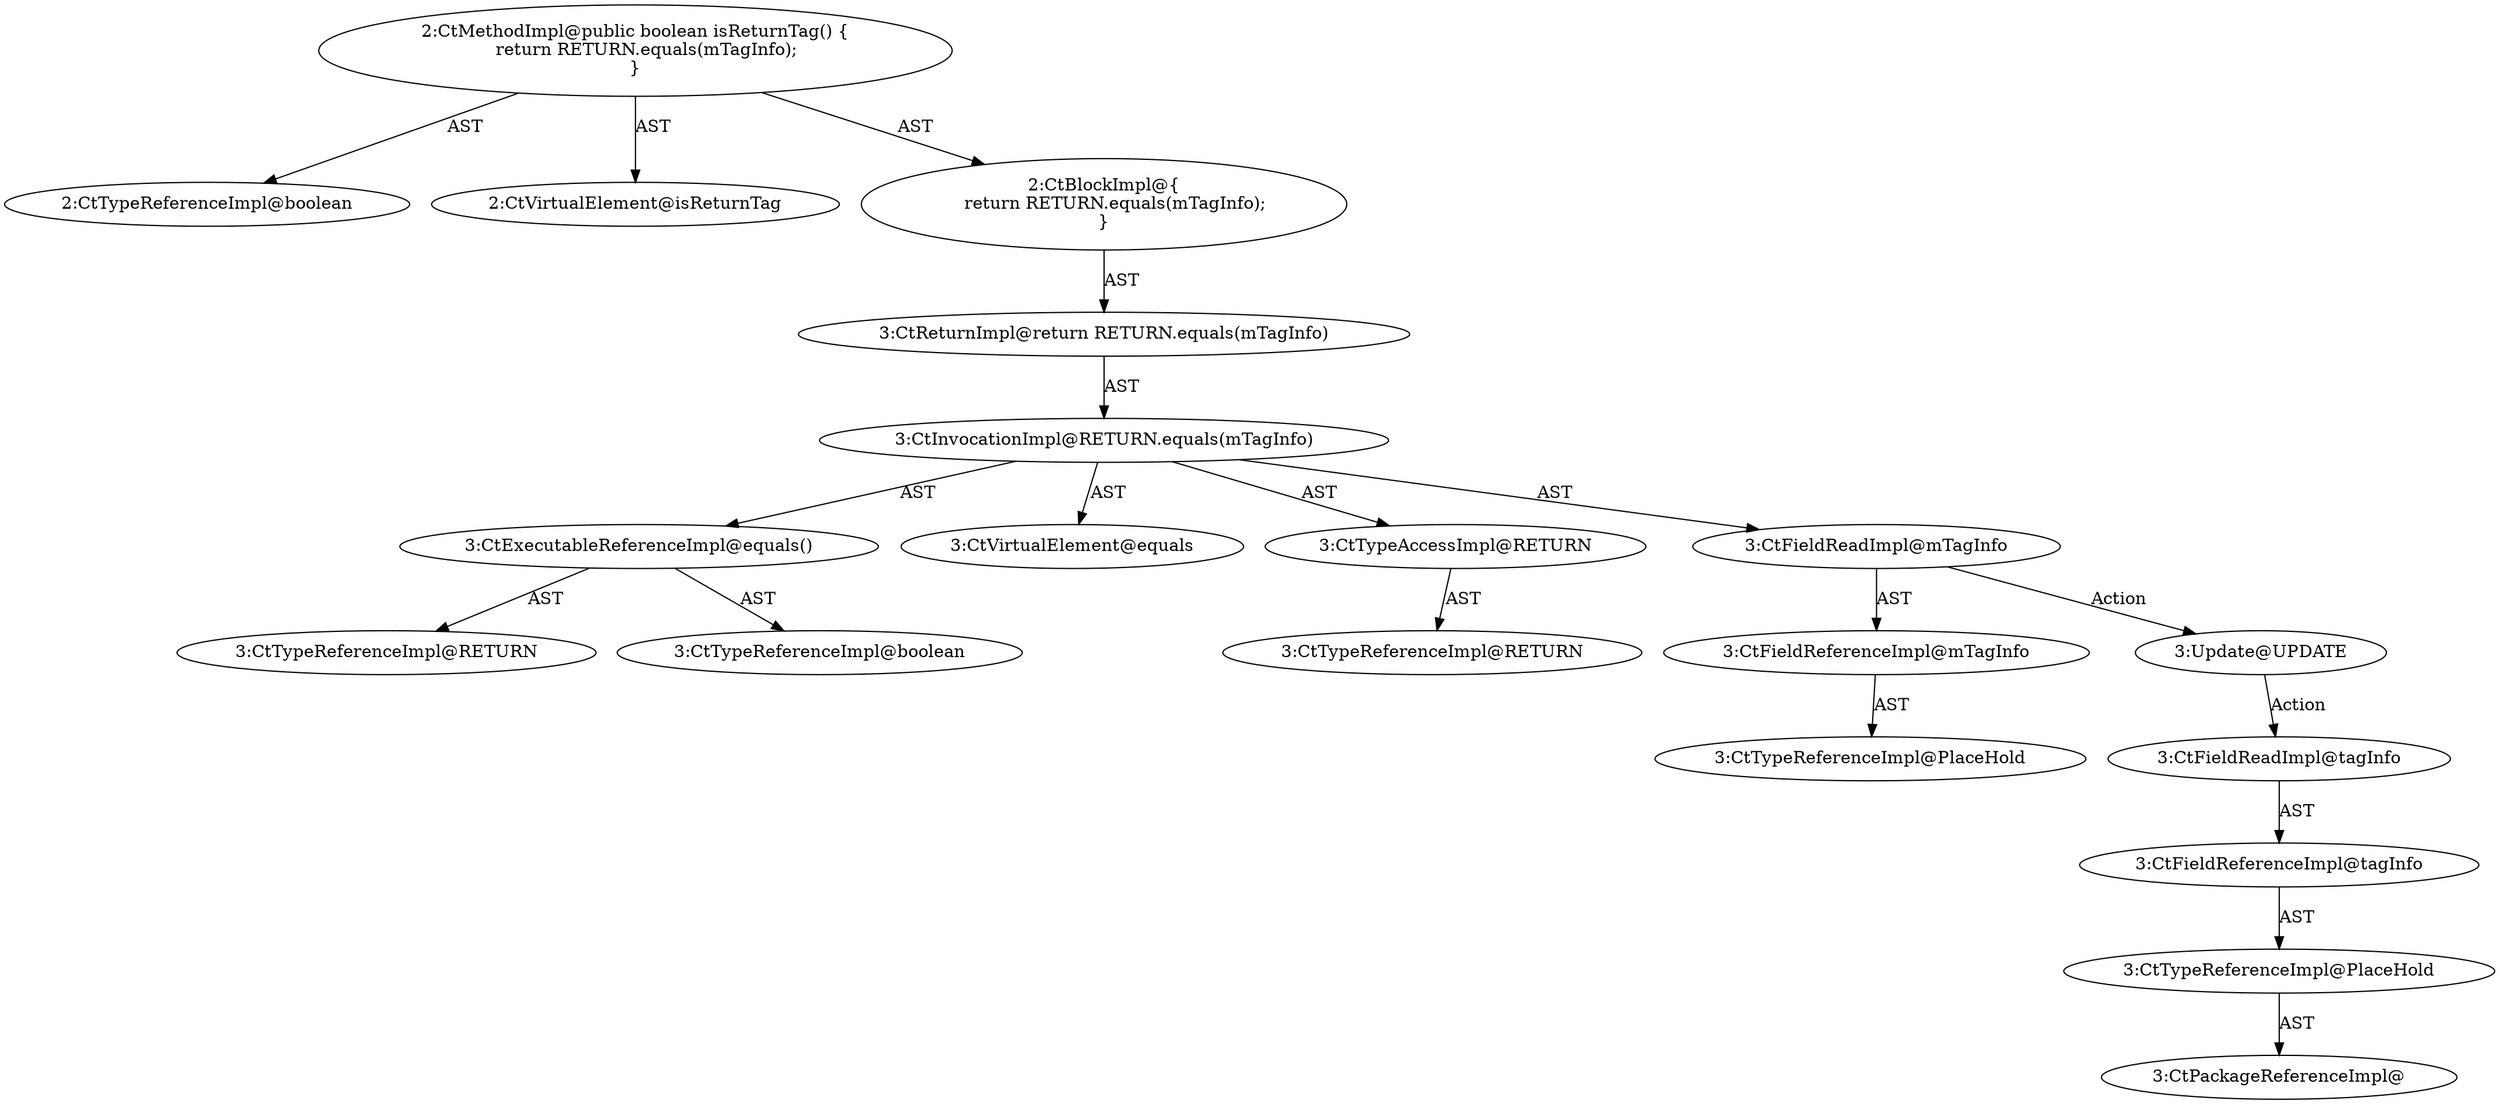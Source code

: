 digraph "isReturnTag#?" {
0 [label="2:CtTypeReferenceImpl@boolean" shape=ellipse]
1 [label="2:CtVirtualElement@isReturnTag" shape=ellipse]
2 [label="3:CtExecutableReferenceImpl@equals()" shape=ellipse]
3 [label="3:CtTypeReferenceImpl@RETURN" shape=ellipse]
4 [label="3:CtTypeReferenceImpl@boolean" shape=ellipse]
5 [label="3:CtVirtualElement@equals" shape=ellipse]
6 [label="3:CtTypeAccessImpl@RETURN" shape=ellipse]
7 [label="3:CtTypeReferenceImpl@RETURN" shape=ellipse]
8 [label="3:CtFieldReferenceImpl@mTagInfo" shape=ellipse]
9 [label="3:CtTypeReferenceImpl@PlaceHold" shape=ellipse]
10 [label="3:CtFieldReadImpl@mTagInfo" shape=ellipse]
11 [label="3:CtInvocationImpl@RETURN.equals(mTagInfo)" shape=ellipse]
12 [label="3:CtReturnImpl@return RETURN.equals(mTagInfo)" shape=ellipse]
13 [label="2:CtBlockImpl@\{
    return RETURN.equals(mTagInfo);
\}" shape=ellipse]
14 [label="2:CtMethodImpl@public boolean isReturnTag() \{
    return RETURN.equals(mTagInfo);
\}" shape=ellipse]
15 [label="3:Update@UPDATE" shape=ellipse]
16 [label="3:CtPackageReferenceImpl@" shape=ellipse]
17 [label="3:CtTypeReferenceImpl@PlaceHold" shape=ellipse]
18 [label="3:CtFieldReferenceImpl@tagInfo" shape=ellipse]
19 [label="3:CtFieldReadImpl@tagInfo" shape=ellipse]
2 -> 3 [label="AST"];
2 -> 4 [label="AST"];
6 -> 7 [label="AST"];
8 -> 9 [label="AST"];
10 -> 8 [label="AST"];
10 -> 15 [label="Action"];
11 -> 5 [label="AST"];
11 -> 6 [label="AST"];
11 -> 2 [label="AST"];
11 -> 10 [label="AST"];
12 -> 11 [label="AST"];
13 -> 12 [label="AST"];
14 -> 1 [label="AST"];
14 -> 0 [label="AST"];
14 -> 13 [label="AST"];
15 -> 19 [label="Action"];
17 -> 16 [label="AST"];
18 -> 17 [label="AST"];
19 -> 18 [label="AST"];
}